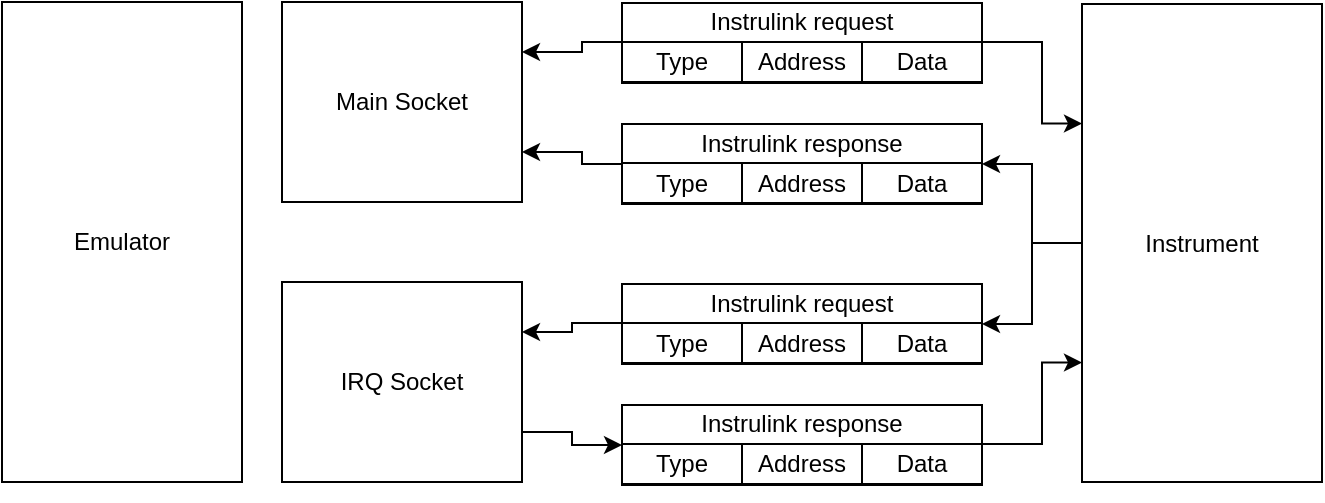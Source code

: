 <mxfile version="20.2.7" type="device"><diagram id="un0VhP26v80FufI9SVgx" name="Page-1"><mxGraphModel dx="856" dy="699" grid="1" gridSize="10" guides="1" tooltips="1" connect="1" arrows="1" fold="1" page="1" pageScale="1" pageWidth="850" pageHeight="1100" math="0" shadow="0"><root><mxCell id="0"/><mxCell id="1" parent="0"/><mxCell id="XGsLt8vWqyCVI2hDo4Yo-7" value="" style="group" vertex="1" connectable="0" parent="1"><mxGeometry x="370" y="250" width="180" height="40.5" as="geometry"/></mxCell><mxCell id="XGsLt8vWqyCVI2hDo4Yo-5" value="" style="rounded=0;whiteSpace=wrap;html=1;" vertex="1" parent="XGsLt8vWqyCVI2hDo4Yo-7"><mxGeometry y="0.5" width="180" height="40" as="geometry"/></mxCell><mxCell id="XGsLt8vWqyCVI2hDo4Yo-1" value="Type" style="rounded=0;whiteSpace=wrap;html=1;" vertex="1" parent="XGsLt8vWqyCVI2hDo4Yo-7"><mxGeometry y="20" width="60" height="20" as="geometry"/></mxCell><mxCell id="XGsLt8vWqyCVI2hDo4Yo-2" value="Address" style="rounded=0;whiteSpace=wrap;html=1;" vertex="1" parent="XGsLt8vWqyCVI2hDo4Yo-7"><mxGeometry x="60" y="20" width="60" height="20" as="geometry"/></mxCell><mxCell id="XGsLt8vWqyCVI2hDo4Yo-3" style="edgeStyle=orthogonalEdgeStyle;rounded=0;orthogonalLoop=1;jettySize=auto;html=1;exitX=0.5;exitY=1;exitDx=0;exitDy=0;" edge="1" parent="XGsLt8vWqyCVI2hDo4Yo-7" source="XGsLt8vWqyCVI2hDo4Yo-2" target="XGsLt8vWqyCVI2hDo4Yo-2"><mxGeometry relative="1" as="geometry"/></mxCell><mxCell id="XGsLt8vWqyCVI2hDo4Yo-4" value="Data" style="rounded=0;whiteSpace=wrap;html=1;" vertex="1" parent="XGsLt8vWqyCVI2hDo4Yo-7"><mxGeometry x="120" y="20" width="60" height="20" as="geometry"/></mxCell><mxCell id="XGsLt8vWqyCVI2hDo4Yo-6" value="Instrulink request" style="text;html=1;strokeColor=none;fillColor=none;align=center;verticalAlign=middle;whiteSpace=wrap;rounded=0;" vertex="1" parent="XGsLt8vWqyCVI2hDo4Yo-7"><mxGeometry x="20" width="140" height="20" as="geometry"/></mxCell><mxCell id="XGsLt8vWqyCVI2hDo4Yo-8" value="" style="group" vertex="1" connectable="0" parent="1"><mxGeometry x="370" y="310.5" width="180" height="40.5" as="geometry"/></mxCell><mxCell id="XGsLt8vWqyCVI2hDo4Yo-9" value="" style="rounded=0;whiteSpace=wrap;html=1;" vertex="1" parent="XGsLt8vWqyCVI2hDo4Yo-8"><mxGeometry y="0.5" width="180" height="40" as="geometry"/></mxCell><mxCell id="XGsLt8vWqyCVI2hDo4Yo-10" value="Type" style="rounded=0;whiteSpace=wrap;html=1;" vertex="1" parent="XGsLt8vWqyCVI2hDo4Yo-8"><mxGeometry y="20" width="60" height="20" as="geometry"/></mxCell><mxCell id="XGsLt8vWqyCVI2hDo4Yo-11" value="Address" style="rounded=0;whiteSpace=wrap;html=1;" vertex="1" parent="XGsLt8vWqyCVI2hDo4Yo-8"><mxGeometry x="60" y="20" width="60" height="20" as="geometry"/></mxCell><mxCell id="XGsLt8vWqyCVI2hDo4Yo-12" style="edgeStyle=orthogonalEdgeStyle;rounded=0;orthogonalLoop=1;jettySize=auto;html=1;exitX=0.5;exitY=1;exitDx=0;exitDy=0;" edge="1" parent="XGsLt8vWqyCVI2hDo4Yo-8" source="XGsLt8vWqyCVI2hDo4Yo-11" target="XGsLt8vWqyCVI2hDo4Yo-11"><mxGeometry relative="1" as="geometry"/></mxCell><mxCell id="XGsLt8vWqyCVI2hDo4Yo-13" value="Data" style="rounded=0;whiteSpace=wrap;html=1;" vertex="1" parent="XGsLt8vWqyCVI2hDo4Yo-8"><mxGeometry x="120" y="20" width="60" height="20" as="geometry"/></mxCell><mxCell id="XGsLt8vWqyCVI2hDo4Yo-14" value="Instrulink response" style="text;html=1;strokeColor=none;fillColor=none;align=center;verticalAlign=middle;whiteSpace=wrap;rounded=0;" vertex="1" parent="XGsLt8vWqyCVI2hDo4Yo-8"><mxGeometry x="20" width="140" height="20" as="geometry"/></mxCell><mxCell id="XGsLt8vWqyCVI2hDo4Yo-15" value="" style="group" vertex="1" connectable="0" parent="1"><mxGeometry x="370" y="390.5" width="180" height="40.5" as="geometry"/></mxCell><mxCell id="XGsLt8vWqyCVI2hDo4Yo-16" value="" style="rounded=0;whiteSpace=wrap;html=1;" vertex="1" parent="XGsLt8vWqyCVI2hDo4Yo-15"><mxGeometry y="0.5" width="180" height="40" as="geometry"/></mxCell><mxCell id="XGsLt8vWqyCVI2hDo4Yo-17" value="Type" style="rounded=0;whiteSpace=wrap;html=1;" vertex="1" parent="XGsLt8vWqyCVI2hDo4Yo-15"><mxGeometry y="20" width="60" height="20" as="geometry"/></mxCell><mxCell id="XGsLt8vWqyCVI2hDo4Yo-18" value="Address" style="rounded=0;whiteSpace=wrap;html=1;" vertex="1" parent="XGsLt8vWqyCVI2hDo4Yo-15"><mxGeometry x="60" y="20" width="60" height="20" as="geometry"/></mxCell><mxCell id="XGsLt8vWqyCVI2hDo4Yo-19" style="edgeStyle=orthogonalEdgeStyle;rounded=0;orthogonalLoop=1;jettySize=auto;html=1;exitX=0.5;exitY=1;exitDx=0;exitDy=0;" edge="1" parent="XGsLt8vWqyCVI2hDo4Yo-15" source="XGsLt8vWqyCVI2hDo4Yo-18" target="XGsLt8vWqyCVI2hDo4Yo-18"><mxGeometry relative="1" as="geometry"/></mxCell><mxCell id="XGsLt8vWqyCVI2hDo4Yo-20" value="Data" style="rounded=0;whiteSpace=wrap;html=1;" vertex="1" parent="XGsLt8vWqyCVI2hDo4Yo-15"><mxGeometry x="120" y="20" width="60" height="20" as="geometry"/></mxCell><mxCell id="XGsLt8vWqyCVI2hDo4Yo-21" value="Instrulink request" style="text;html=1;strokeColor=none;fillColor=none;align=center;verticalAlign=middle;whiteSpace=wrap;rounded=0;" vertex="1" parent="XGsLt8vWqyCVI2hDo4Yo-15"><mxGeometry x="20" width="140" height="20" as="geometry"/></mxCell><mxCell id="XGsLt8vWqyCVI2hDo4Yo-22" value="" style="group" vertex="1" connectable="0" parent="1"><mxGeometry x="370" y="451" width="180" height="40.5" as="geometry"/></mxCell><mxCell id="XGsLt8vWqyCVI2hDo4Yo-23" value="" style="rounded=0;whiteSpace=wrap;html=1;" vertex="1" parent="XGsLt8vWqyCVI2hDo4Yo-22"><mxGeometry y="0.5" width="180" height="40" as="geometry"/></mxCell><mxCell id="XGsLt8vWqyCVI2hDo4Yo-24" value="Type" style="rounded=0;whiteSpace=wrap;html=1;" vertex="1" parent="XGsLt8vWqyCVI2hDo4Yo-22"><mxGeometry y="20" width="60" height="20" as="geometry"/></mxCell><mxCell id="XGsLt8vWqyCVI2hDo4Yo-25" value="Address" style="rounded=0;whiteSpace=wrap;html=1;" vertex="1" parent="XGsLt8vWqyCVI2hDo4Yo-22"><mxGeometry x="60" y="20" width="60" height="20" as="geometry"/></mxCell><mxCell id="XGsLt8vWqyCVI2hDo4Yo-26" style="edgeStyle=orthogonalEdgeStyle;rounded=0;orthogonalLoop=1;jettySize=auto;html=1;exitX=0.5;exitY=1;exitDx=0;exitDy=0;" edge="1" parent="XGsLt8vWqyCVI2hDo4Yo-22" source="XGsLt8vWqyCVI2hDo4Yo-25" target="XGsLt8vWqyCVI2hDo4Yo-25"><mxGeometry relative="1" as="geometry"/></mxCell><mxCell id="XGsLt8vWqyCVI2hDo4Yo-27" value="Data" style="rounded=0;whiteSpace=wrap;html=1;" vertex="1" parent="XGsLt8vWqyCVI2hDo4Yo-22"><mxGeometry x="120" y="20" width="60" height="20" as="geometry"/></mxCell><mxCell id="XGsLt8vWqyCVI2hDo4Yo-28" value="Instrulink response" style="text;html=1;strokeColor=none;fillColor=none;align=center;verticalAlign=middle;whiteSpace=wrap;rounded=0;" vertex="1" parent="XGsLt8vWqyCVI2hDo4Yo-22"><mxGeometry x="20" width="140" height="20" as="geometry"/></mxCell><mxCell id="XGsLt8vWqyCVI2hDo4Yo-37" style="edgeStyle=orthogonalEdgeStyle;rounded=0;orthogonalLoop=1;jettySize=auto;html=1;exitX=0;exitY=0.5;exitDx=0;exitDy=0;entryX=1;entryY=0.75;entryDx=0;entryDy=0;" edge="1" parent="1" source="XGsLt8vWqyCVI2hDo4Yo-9" target="XGsLt8vWqyCVI2hDo4Yo-29"><mxGeometry relative="1" as="geometry"><mxPoint x="340" y="360" as="targetPoint"/><Array as="points"><mxPoint x="350" y="331"/><mxPoint x="350" y="325"/></Array></mxGeometry></mxCell><mxCell id="XGsLt8vWqyCVI2hDo4Yo-29" value="Main Socket" style="rounded=0;whiteSpace=wrap;html=1;" vertex="1" parent="1"><mxGeometry x="200" y="250" width="120" height="100" as="geometry"/></mxCell><mxCell id="XGsLt8vWqyCVI2hDo4Yo-42" style="edgeStyle=orthogonalEdgeStyle;rounded=0;orthogonalLoop=1;jettySize=auto;html=1;exitX=1;exitY=0.75;exitDx=0;exitDy=0;entryX=0;entryY=0.5;entryDx=0;entryDy=0;" edge="1" parent="1" source="XGsLt8vWqyCVI2hDo4Yo-30" target="XGsLt8vWqyCVI2hDo4Yo-23"><mxGeometry relative="1" as="geometry"/></mxCell><mxCell id="XGsLt8vWqyCVI2hDo4Yo-30" value="IRQ Socket" style="rounded=0;whiteSpace=wrap;html=1;" vertex="1" parent="1"><mxGeometry x="200" y="390" width="120" height="100" as="geometry"/></mxCell><mxCell id="XGsLt8vWqyCVI2hDo4Yo-36" style="edgeStyle=orthogonalEdgeStyle;rounded=0;orthogonalLoop=1;jettySize=auto;html=1;exitX=0;exitY=0.5;exitDx=0;exitDy=0;entryX=1;entryY=0.5;entryDx=0;entryDy=0;" edge="1" parent="1" source="XGsLt8vWqyCVI2hDo4Yo-31" target="XGsLt8vWqyCVI2hDo4Yo-9"><mxGeometry relative="1" as="geometry"><Array as="points"><mxPoint x="575" y="371"/><mxPoint x="575" y="331"/></Array></mxGeometry></mxCell><mxCell id="XGsLt8vWqyCVI2hDo4Yo-39" style="edgeStyle=orthogonalEdgeStyle;rounded=0;orthogonalLoop=1;jettySize=auto;html=1;exitX=0;exitY=0.5;exitDx=0;exitDy=0;entryX=1;entryY=0.5;entryDx=0;entryDy=0;" edge="1" parent="1" source="XGsLt8vWqyCVI2hDo4Yo-31" target="XGsLt8vWqyCVI2hDo4Yo-16"><mxGeometry relative="1" as="geometry"/></mxCell><mxCell id="XGsLt8vWqyCVI2hDo4Yo-31" value="Instrument" style="rounded=0;whiteSpace=wrap;html=1;" vertex="1" parent="1"><mxGeometry x="600" y="251" width="120" height="239" as="geometry"/></mxCell><mxCell id="XGsLt8vWqyCVI2hDo4Yo-32" style="edgeStyle=orthogonalEdgeStyle;rounded=0;orthogonalLoop=1;jettySize=auto;html=1;exitX=1;exitY=0;exitDx=0;exitDy=0;entryX=0;entryY=0.25;entryDx=0;entryDy=0;" edge="1" parent="1" source="XGsLt8vWqyCVI2hDo4Yo-4" target="XGsLt8vWqyCVI2hDo4Yo-31"><mxGeometry relative="1" as="geometry"><Array as="points"><mxPoint x="580" y="270"/><mxPoint x="580" y="311"/></Array></mxGeometry></mxCell><mxCell id="XGsLt8vWqyCVI2hDo4Yo-34" style="edgeStyle=orthogonalEdgeStyle;rounded=0;orthogonalLoop=1;jettySize=auto;html=1;exitX=0;exitY=0;exitDx=0;exitDy=0;entryX=1;entryY=0.25;entryDx=0;entryDy=0;" edge="1" parent="1" source="XGsLt8vWqyCVI2hDo4Yo-1" target="XGsLt8vWqyCVI2hDo4Yo-29"><mxGeometry relative="1" as="geometry"><mxPoint x="340" y="300" as="targetPoint"/><Array as="points"><mxPoint x="350" y="270"/><mxPoint x="350" y="275"/></Array></mxGeometry></mxCell><mxCell id="XGsLt8vWqyCVI2hDo4Yo-40" style="edgeStyle=orthogonalEdgeStyle;rounded=0;orthogonalLoop=1;jettySize=auto;html=1;exitX=1;exitY=0;exitDx=0;exitDy=0;entryX=0;entryY=0.75;entryDx=0;entryDy=0;" edge="1" parent="1" source="XGsLt8vWqyCVI2hDo4Yo-27" target="XGsLt8vWqyCVI2hDo4Yo-31"><mxGeometry relative="1" as="geometry"><Array as="points"><mxPoint x="580" y="471"/><mxPoint x="580" y="430"/></Array></mxGeometry></mxCell><mxCell id="XGsLt8vWqyCVI2hDo4Yo-41" style="edgeStyle=orthogonalEdgeStyle;rounded=0;orthogonalLoop=1;jettySize=auto;html=1;exitX=0;exitY=0;exitDx=0;exitDy=0;entryX=1;entryY=0.25;entryDx=0;entryDy=0;" edge="1" parent="1" source="XGsLt8vWqyCVI2hDo4Yo-17" target="XGsLt8vWqyCVI2hDo4Yo-30"><mxGeometry relative="1" as="geometry"><Array as="points"><mxPoint x="345" y="411"/><mxPoint x="345" y="415"/></Array></mxGeometry></mxCell><mxCell id="XGsLt8vWqyCVI2hDo4Yo-43" value="Emulator" style="rounded=0;whiteSpace=wrap;html=1;" vertex="1" parent="1"><mxGeometry x="60" y="250" width="120" height="240" as="geometry"/></mxCell></root></mxGraphModel></diagram></mxfile>